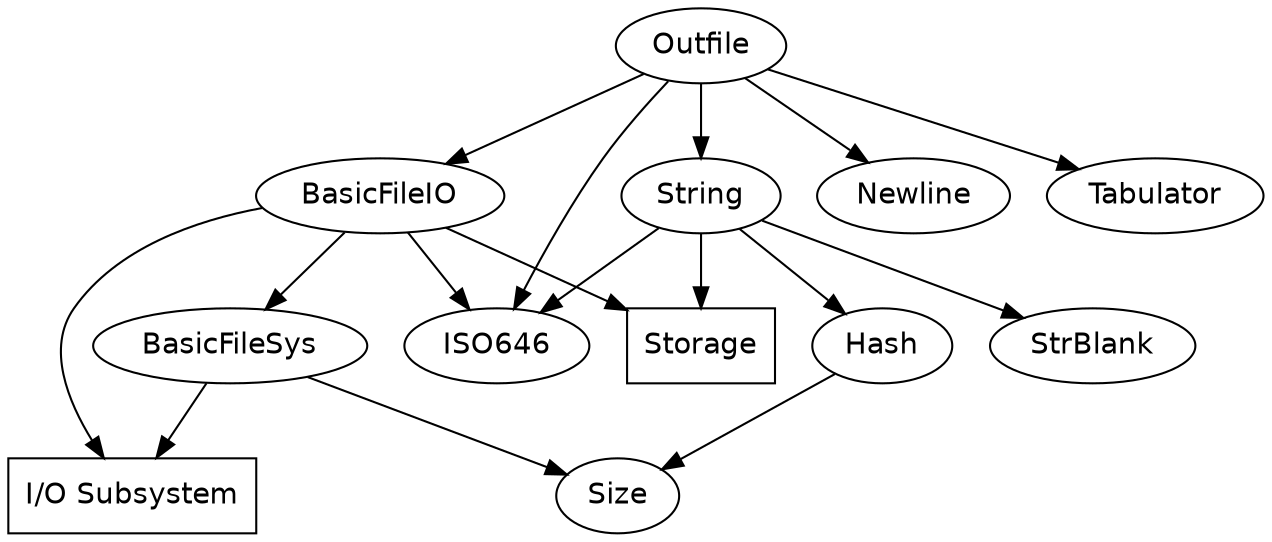 digraph OutfileDep {
  node [fontname=helvetica];
  
  Outfile -> {
    BasicFileIO ISO646 Newline String Tabulator
  };
  
  BasicFileIO -> {
    BasicFileSys IOSubsystem ISO646 Storage
  };
  
  BasicFileSys -> {
    Size IOSubsystem
  };
  
  Size; /* no dependencies */
  
  IOSubsystem [label="I/O Subsystem";shape=box];
  
  ISO646; /* no dependencies */
  
  Storage [shape=box]; /* stdlib */
  
  Newline; /* no dependencies */  
  
  String -> {
    Hash ISO646 Storage StrBlank
  };
  
  Hash -> {
    Size
  };
    
  StrBlank; /* no dependencies */
  
  Tabulator; /* no dependencies */  
  
} /* OutfileDep */